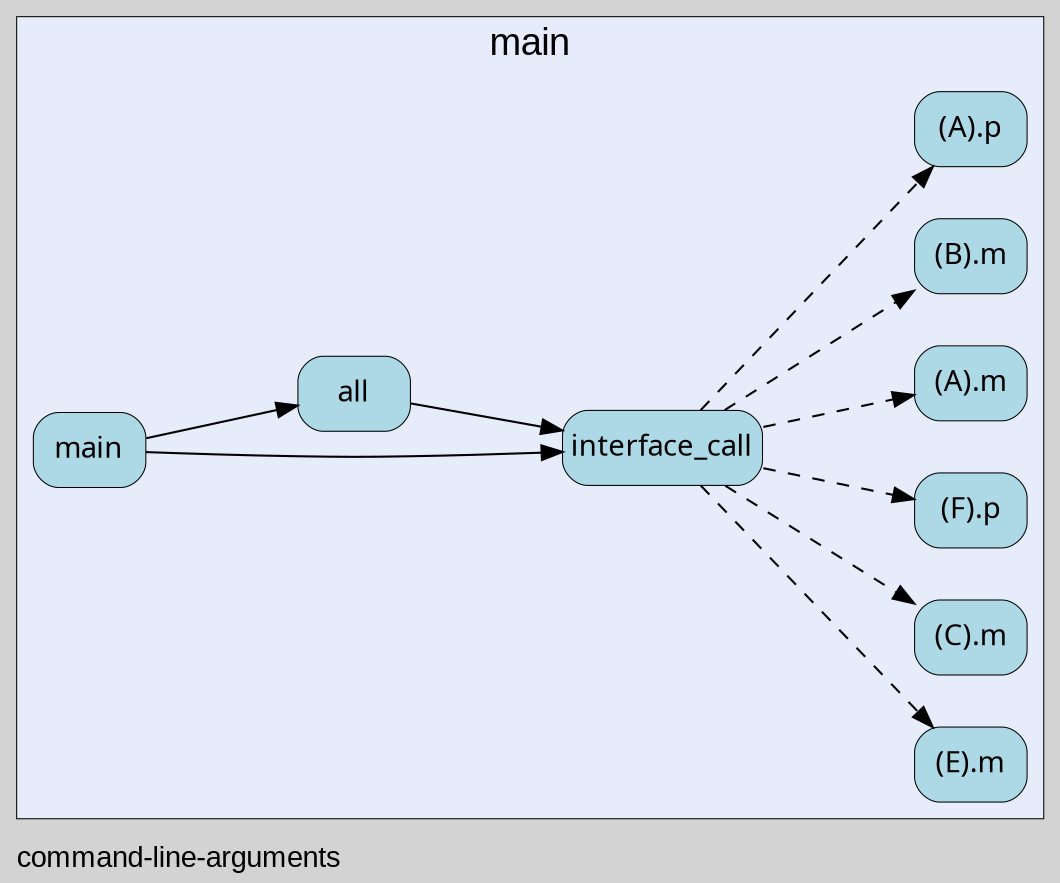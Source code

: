 digraph gocallvis {
    label="command-line-arguments";
    labeljust="l";
    fontname="Arial";
    fontsize="14";
    rankdir="LR";
    bgcolor="lightgray";
    style="solid";
    penwidth="0.5";
    pad="0.0";
    nodesep="0.35";

    node [shape="box" style="filled,rounded" fillcolor="honeydew" fontname="Verdana" penwidth="1.0" margin="0.05,0.0"];
    edge [minlen="2"]

    subgraph "cluster_focus" {
        bgcolor="#e6ecfa";
label="main";
labelloc="t";
labeljust="c";
fontsize="18";
        
        "command-line-arguments.interface_call" [ penwidth="0.5" tooltip="command-line-arguments.interface_call | defined in main.go:62\nat main.go:63: calling [(command-line-arguments.E).m]\nat main.go:63: calling [(command-line-arguments.C).m]\nat main.go:64: calling [(command-line-arguments.F).p]\nat main.go:63: calling [(command-line-arguments.A).m]\nat main.go:63: calling [(command-line-arguments.B).m]\nat main.go:64: calling [(command-line-arguments.A).p]" fillcolor="lightblue" label="interface_call" ]
        "(command-line-arguments.E).m" [ label="(E).m" penwidth="0.5" tooltip="(command-line-arguments.E).m | defined in main.go:54" fillcolor="lightblue" ]
        "(command-line-arguments.C).m" [ tooltip="(command-line-arguments.C).m | defined in main.go:50" fillcolor="lightblue" label="(C).m" penwidth="0.5" ]
        "(command-line-arguments.F).p" [ tooltip="(command-line-arguments.F).p | defined in main.go:58" fillcolor="lightblue" label="(F).p" penwidth="0.5" ]
        "(command-line-arguments.A).m" [ fillcolor="lightblue" label="(A).m" penwidth="0.5" tooltip="(command-line-arguments.A).m | defined in main.go:38" ]
        "(command-line-arguments.B).m" [ tooltip="(command-line-arguments.B).m | defined in main.go:46" fillcolor="lightblue" label="(B).m" penwidth="0.5" ]
        "(command-line-arguments.A).p" [ fillcolor="lightblue" label="(A).p" penwidth="0.5" tooltip="(command-line-arguments.A).p | defined in main.go:42" ]
        "command-line-arguments.main" [ label="main" penwidth="0.5" tooltip="command-line-arguments.main | defined in main.go:67\nat main.go:69: calling [command-line-arguments.interface_call]\nat main.go:70: calling [command-line-arguments.all]" fillcolor="lightblue" ]
        "command-line-arguments.all" [ fillcolor="lightblue" label="all" penwidth="0.5" tooltip="command-line-arguments.all | defined in main.go:73\nat main.go:82: calling [command-line-arguments.interface_call]\nat main.go:83: calling [command-line-arguments.interface_call]\nat main.go:84: calling [command-line-arguments.interface_call]\nat main.go:85: calling [command-line-arguments.interface_call]\nat main.go:86: calling [command-line-arguments.interface_call]\nat main.go:87: calling [command-line-arguments.interface_call]\nat main.go:88: calling [command-line-arguments.interface_call]\nat main.go:89: calling [command-line-arguments.interface_call]" ]
        
    }

    "command-line-arguments.all" -> "command-line-arguments.interface_call" [ tooltip="at main.go:82: calling [command-line-arguments.interface_call]\nat main.go:83: calling [command-line-arguments.interface_call]\nat main.go:84: calling [command-line-arguments.interface_call]\nat main.go:85: calling [command-line-arguments.interface_call]\nat main.go:86: calling [command-line-arguments.interface_call]\nat main.go:87: calling [command-line-arguments.interface_call]\nat main.go:88: calling [command-line-arguments.interface_call]\nat main.go:89: calling [command-line-arguments.interface_call]" ]
    "command-line-arguments.interface_call" -> "(command-line-arguments.E).m" [ style="dashed" tooltip="at main.go:63: calling [(command-line-arguments.E).m]" ]
    "command-line-arguments.interface_call" -> "(command-line-arguments.C).m" [ style="dashed" tooltip="at main.go:63: calling [(command-line-arguments.C).m]" ]
    "command-line-arguments.interface_call" -> "(command-line-arguments.F).p" [ style="dashed" tooltip="at main.go:64: calling [(command-line-arguments.F).p]" ]
    "command-line-arguments.interface_call" -> "(command-line-arguments.A).m" [ style="dashed" tooltip="at main.go:63: calling [(command-line-arguments.A).m]" ]
    "command-line-arguments.main" -> "command-line-arguments.interface_call" [ tooltip="at main.go:69: calling [command-line-arguments.interface_call]" ]
    "command-line-arguments.interface_call" -> "(command-line-arguments.B).m" [ style="dashed" tooltip="at main.go:63: calling [(command-line-arguments.B).m]" ]
    "command-line-arguments.interface_call" -> "(command-line-arguments.A).p" [ tooltip="at main.go:64: calling [(command-line-arguments.A).p]" style="dashed" ]
    "command-line-arguments.main" -> "command-line-arguments.all" [ tooltip="at main.go:70: calling [command-line-arguments.all]" ]
}
